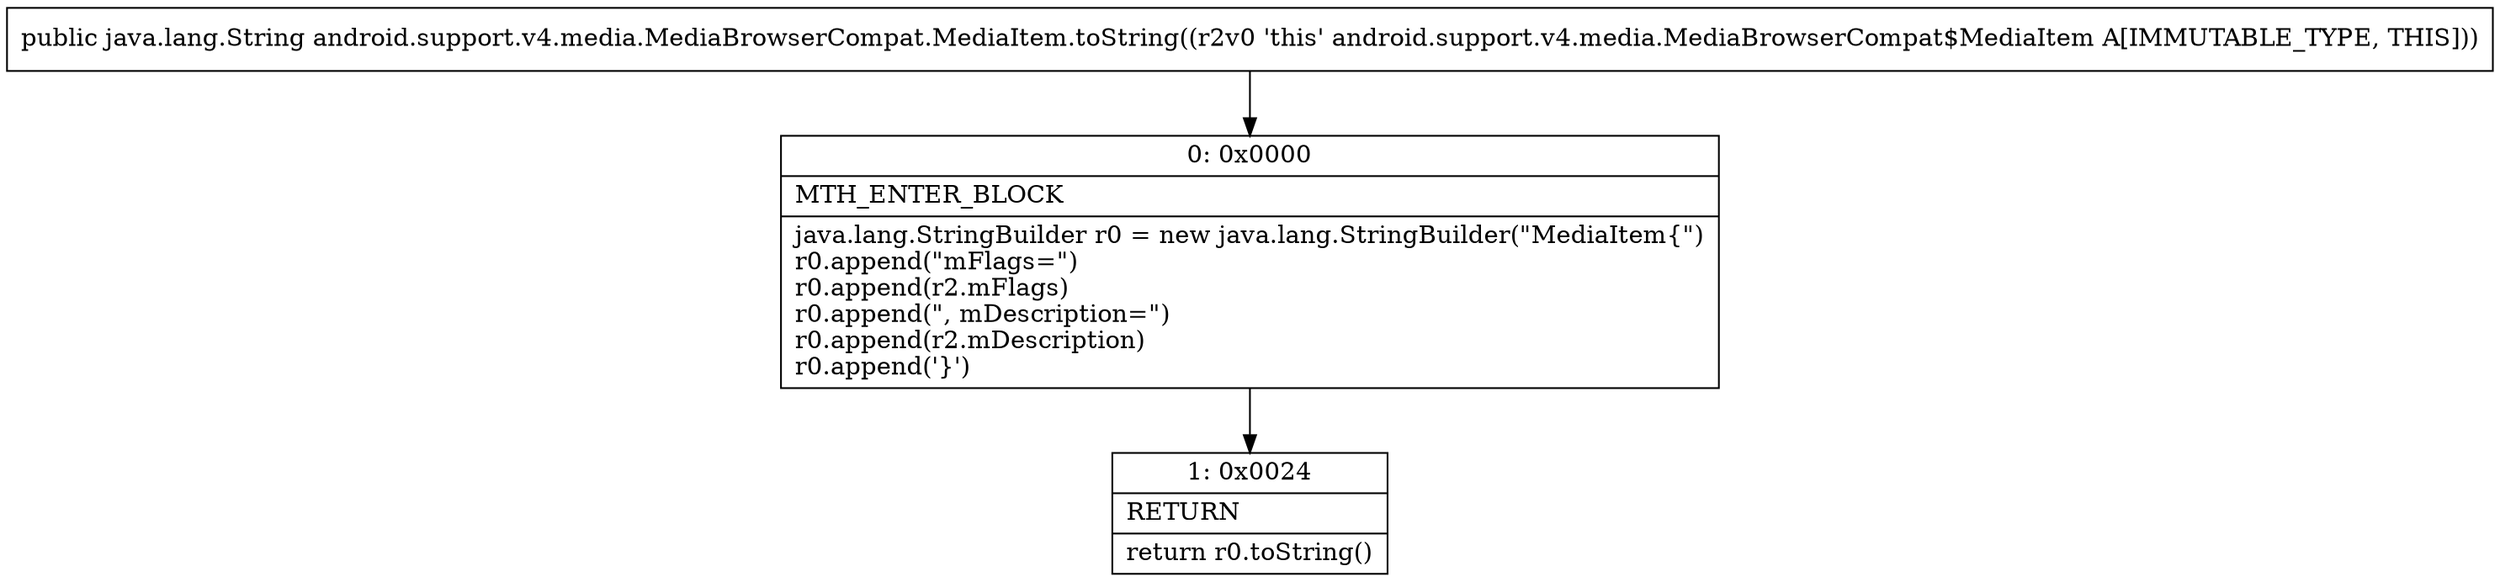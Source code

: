 digraph "CFG forandroid.support.v4.media.MediaBrowserCompat.MediaItem.toString()Ljava\/lang\/String;" {
Node_0 [shape=record,label="{0\:\ 0x0000|MTH_ENTER_BLOCK\l|java.lang.StringBuilder r0 = new java.lang.StringBuilder(\"MediaItem\{\")\lr0.append(\"mFlags=\")\lr0.append(r2.mFlags)\lr0.append(\", mDescription=\")\lr0.append(r2.mDescription)\lr0.append('\}')\l}"];
Node_1 [shape=record,label="{1\:\ 0x0024|RETURN\l|return r0.toString()\l}"];
MethodNode[shape=record,label="{public java.lang.String android.support.v4.media.MediaBrowserCompat.MediaItem.toString((r2v0 'this' android.support.v4.media.MediaBrowserCompat$MediaItem A[IMMUTABLE_TYPE, THIS])) }"];
MethodNode -> Node_0;
Node_0 -> Node_1;
}

